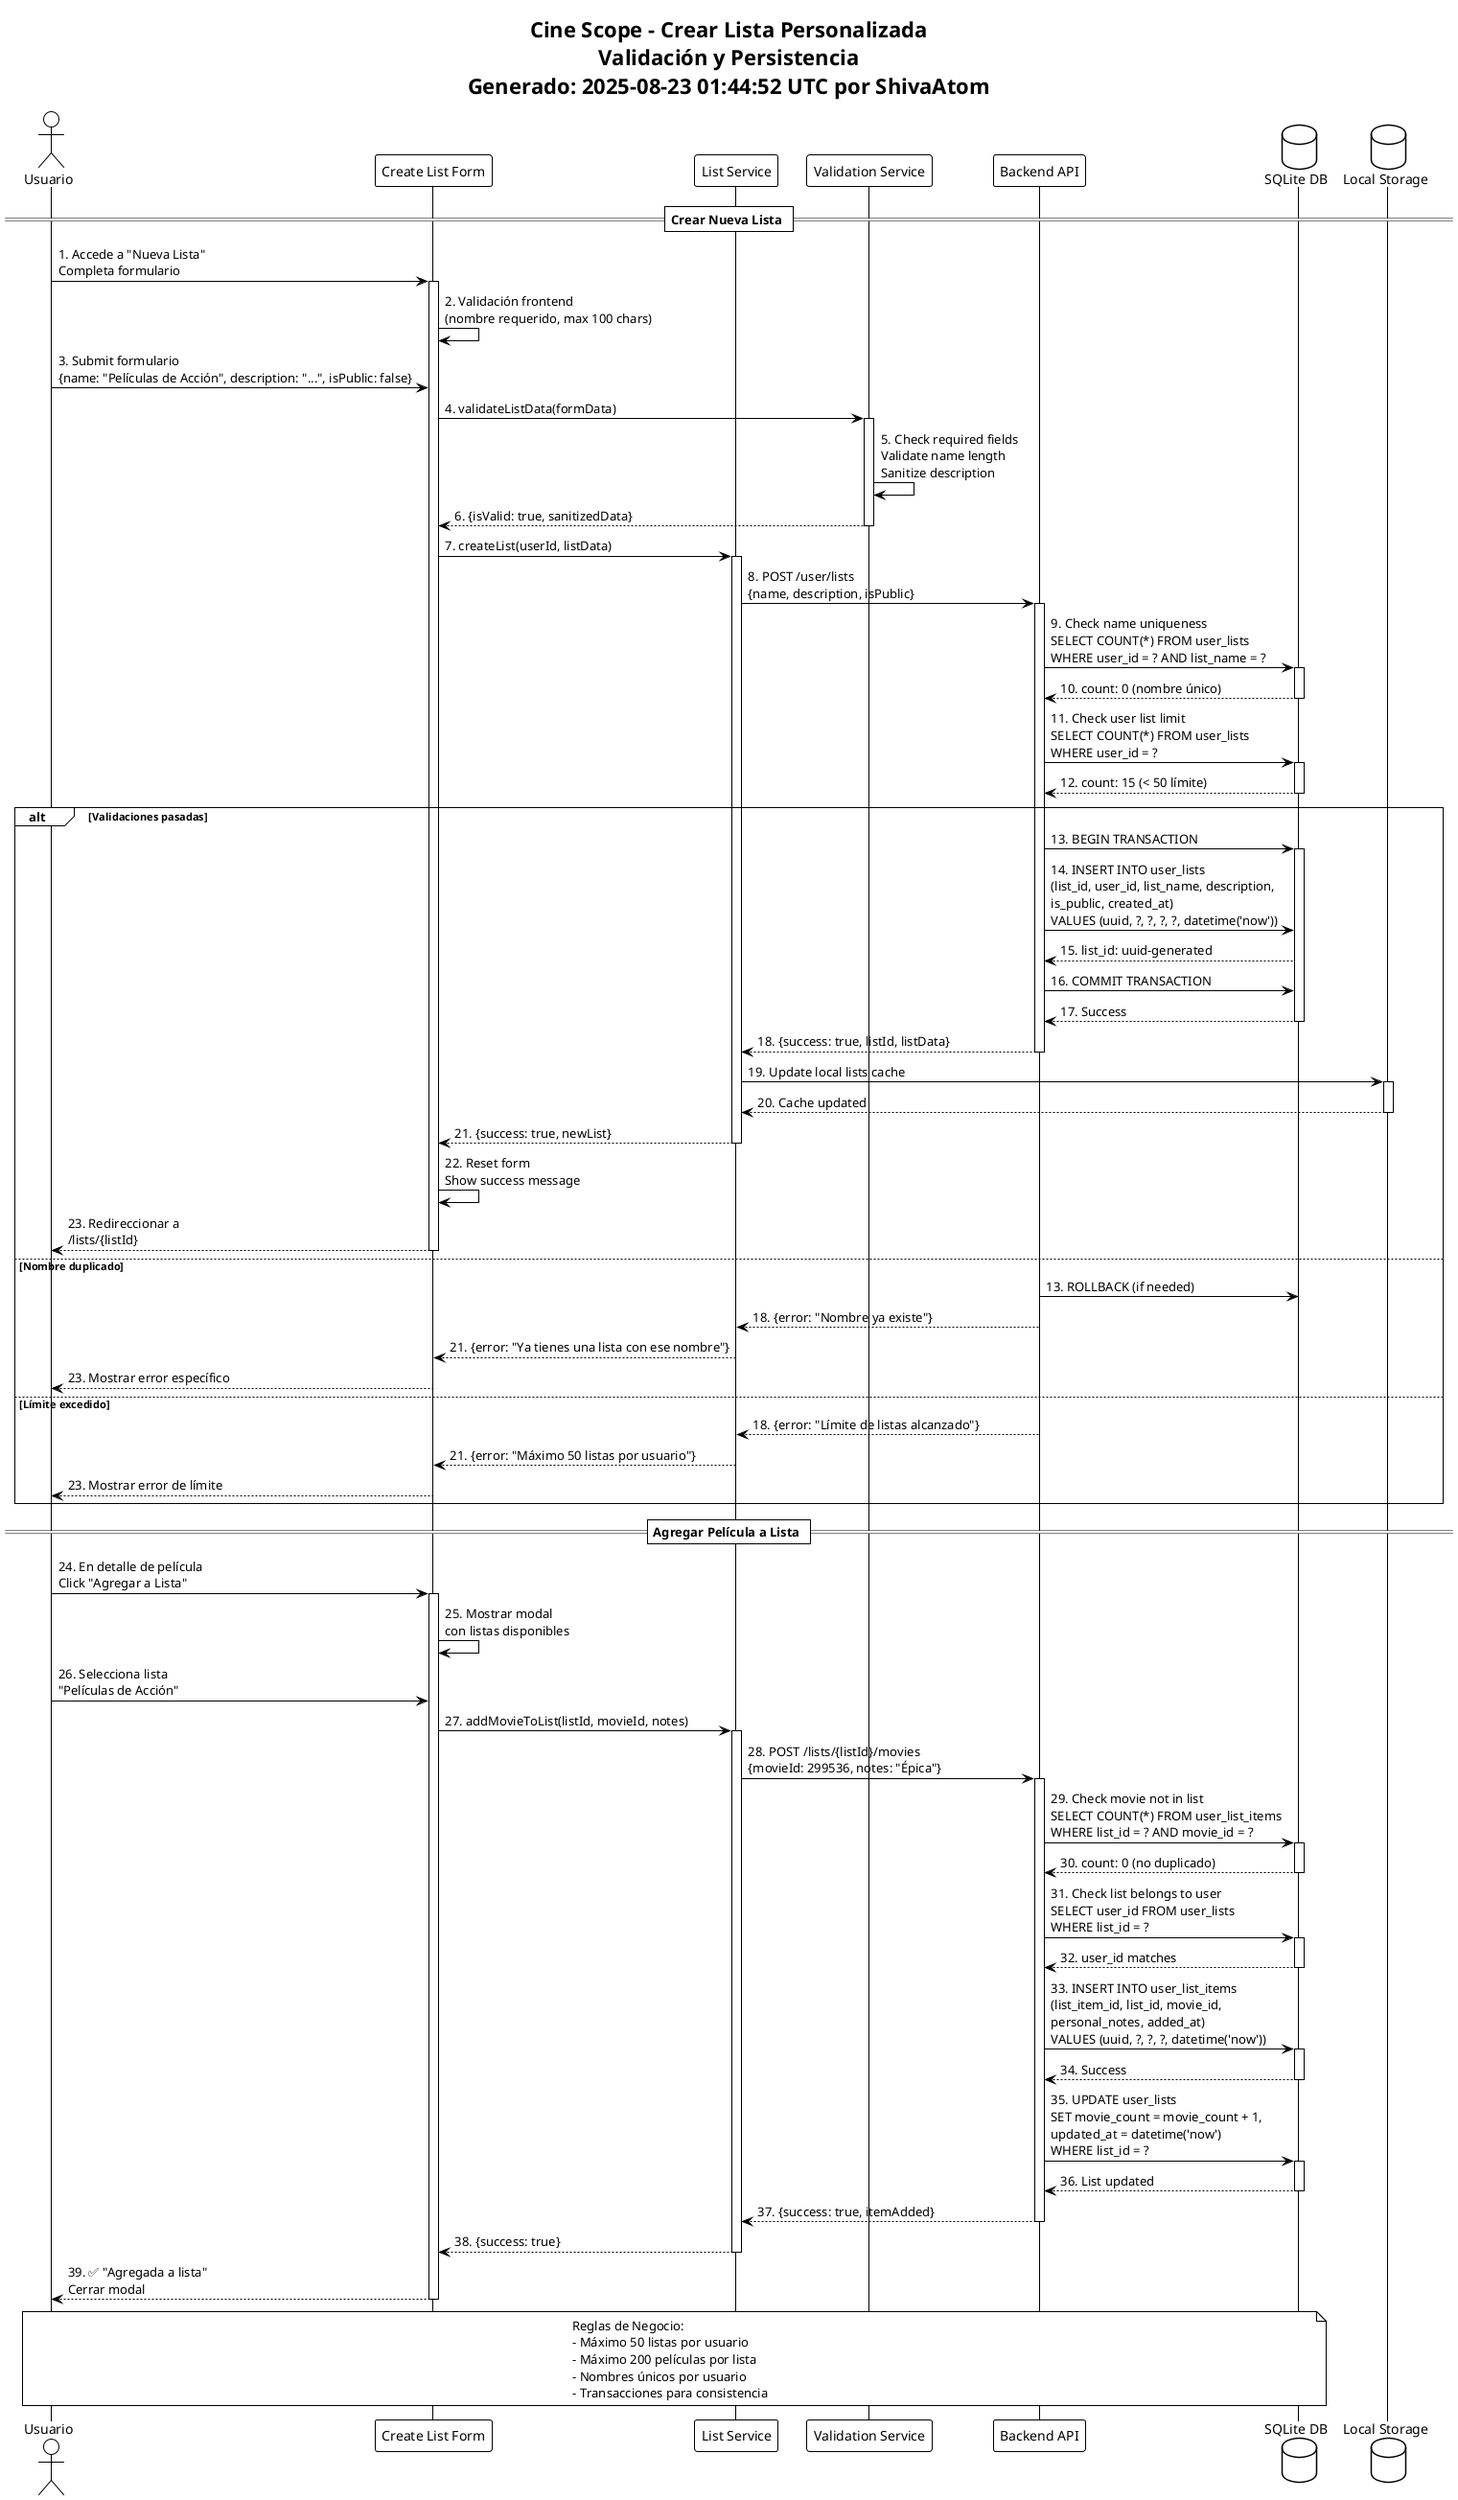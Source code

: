 @startuml Secuencia_Lista_CineScope
!theme plain

title Cine Scope - Crear Lista Personalizada\nValidación y Persistencia\nGenerado: 2025-08-23 01:44:52 UTC por ShivaAtom

actor Usuario as user
participant "Create List Form" as form
participant "List Service" as listService
participant "Validation Service" as validation
participant "Backend API" as api
database "SQLite DB" as db
database "Local Storage" as localStorage

== Crear Nueva Lista ==

user -> form : 1. Accede a "Nueva Lista"\nCompleta formulario
activate form

form -> form : 2. Validación frontend\n(nombre requerido, max 100 chars)

user -> form : 3. Submit formulario\n{name: "Películas de Acción", description: "...", isPublic: false}

form -> validation : 4. validateListData(formData)
activate validation

validation -> validation : 5. Check required fields\nValidate name length\nSanitize description

validation --> form : 6. {isValid: true, sanitizedData}
deactivate validation

form -> listService : 7. createList(userId, listData)
activate listService

listService -> api : 8. POST /user/lists\n{name, description, isPublic}
activate api

api -> db : 9. Check name uniqueness\nSELECT COUNT(*) FROM user_lists\nWHERE user_id = ? AND list_name = ?
activate db
db --> api : 10. count: 0 (nombre único)
deactivate db

api -> db : 11. Check user list limit\nSELECT COUNT(*) FROM user_lists\nWHERE user_id = ?
activate db
db --> api : 12. count: 15 (< 50 límite)
deactivate db

alt Validaciones pasadas
    api -> db : 13. BEGIN TRANSACTION
    activate db
    
    api -> db : 14. INSERT INTO user_lists\n(list_id, user_id, list_name, description,\nis_public, created_at)\nVALUES (uuid, ?, ?, ?, ?, datetime('now'))
    db --> api : 15. list_id: uuid-generated
    
    api -> db : 16. COMMIT TRANSACTION
    db --> api : 17. Success
    deactivate db
    
    api --> listService : 18. {success: true, listId, listData}
    deactivate api
    
    listService -> localStorage : 19. Update local lists cache
    activate localStorage
    localStorage --> listService : 20. Cache updated
    deactivate localStorage
    
    listService --> form : 21. {success: true, newList}
    deactivate listService
    
    form -> form : 22. Reset form\nShow success message
    
    form --> user : 23. Redireccionar a\n/lists/{listId}
    deactivate form
    
else Nombre duplicado
    api -> db : 13. ROLLBACK (if needed)
    api --> listService : 18. {error: "Nombre ya existe"}
    listService --> form : 21. {error: "Ya tienes una lista con ese nombre"}
    form --> user : 23. Mostrar error específico
    
else Límite excedido
    api --> listService : 18. {error: "Límite de listas alcanzado"}
    listService --> form : 21. {error: "Máximo 50 listas por usuario"}
    form --> user : 23. Mostrar error de límite
end

== Agregar Película a Lista ==

user -> form : 24. En detalle de película\nClick "Agregar a Lista"
activate form

form -> form : 25. Mostrar modal\ncon listas disponibles

user -> form : 26. Selecciona lista\n"Películas de Acción"

form -> listService : 27. addMovieToList(listId, movieId, notes)
activate listService

listService -> api : 28. POST /lists/{listId}/movies\n{movieId: 299536, notes: "Épica"}
activate api

api -> db : 29. Check movie not in list\nSELECT COUNT(*) FROM user_list_items\nWHERE list_id = ? AND movie_id = ?
activate db
db --> api : 30. count: 0 (no duplicado)
deactivate db

api -> db : 31. Check list belongs to user\nSELECT user_id FROM user_lists\nWHERE list_id = ?
activate db
db --> api : 32. user_id matches
deactivate db

api -> db : 33. INSERT INTO user_list_items\n(list_item_id, list_id, movie_id,\npersonal_notes, added_at)\nVALUES (uuid, ?, ?, ?, datetime('now'))
activate db
db --> api : 34. Success
deactivate db

api -> db : 35. UPDATE user_lists\nSET movie_count = movie_count + 1,\nupdated_at = datetime('now')\nWHERE list_id = ?
activate db
db --> api : 36. List updated
deactivate db

api --> listService : 37. {success: true, itemAdded}
deactivate api

listService --> form : 38. {success: true}
deactivate listService

form --> user : 39. ✅ "Agregada a lista"\nCerrar modal
deactivate form

note over user, db : Reglas de Negocio:\n- Máximo 50 listas por usuario\n- Máximo 200 películas por lista\n- Nombres únicos por usuario\n- Transacciones para consistencia

@enduml